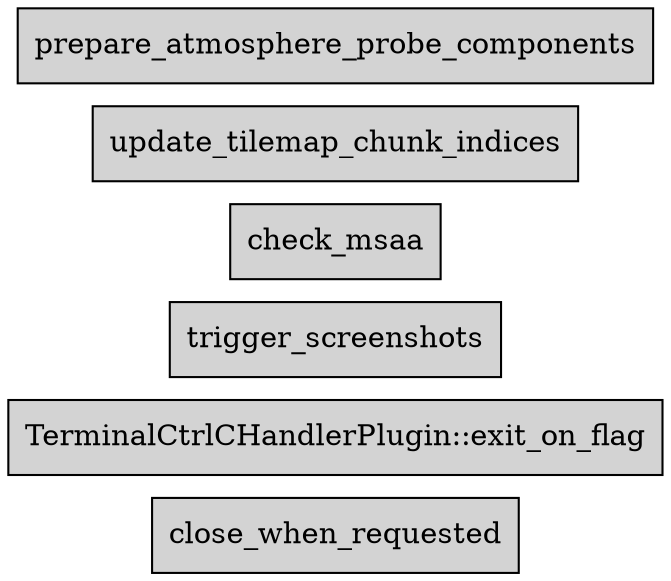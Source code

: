 digraph "" {
	"compound"="true";
	"splines"="spline";
	"rankdir"="LR";
	"bgcolor"="white";
	"fontname"="Helvetica";
	"nodesep"="0.15";
	edge ["penwidth"="2"];
	node ["shape"="box", "style"="filled"];
	"node_System(SystemKey(1v1))" ["label"="close_when_requested", "tooltip"="bevy_window::system::close_when_requested"]
	"node_System(SystemKey(2v1))" ["label"="TerminalCtrlCHandlerPlugin::exit_on_flag", "tooltip"="bevy_app::terminal_ctrl_c_handler::TerminalCtrlCHandlerPlugin::exit_on_flag"]
	"node_System(SystemKey(3v1))" ["label"="trigger_screenshots", "tooltip"="bevy_render::view::window::screenshot::trigger_screenshots"]
	"node_System(SystemKey(4v1))" ["label"="check_msaa", "tooltip"="bevy_core_pipeline::oit::check_msaa"]
	"node_System(SystemKey(5v1))" ["label"="update_tilemap_chunk_indices", "tooltip"="bevy_sprite_render::tilemap_chunk::update_tilemap_chunk_indices"]
	"node_System(SystemKey(6v1))" ["label"="prepare_atmosphere_probe_components", "tooltip"="bevy_pbr::atmosphere::environment::prepare_atmosphere_probe_components"]
}
